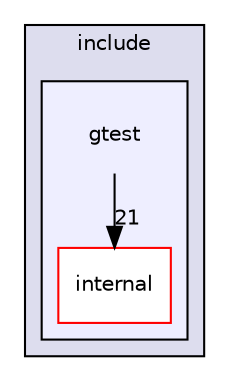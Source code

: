 digraph "build/_deps/googletest-src/googletest/include/gtest" {
  bgcolor=transparent;
  compound=true
  node [ fontsize="10", fontname="Helvetica"];
  edge [ labelfontsize="10", labelfontname="Helvetica"];
  subgraph clusterdir_65c2869a7074b008415232db837a30d1 {
    graph [ bgcolor="#ddddee", pencolor="black", label="include" fontname="Helvetica", fontsize="10", URL="dir_65c2869a7074b008415232db837a30d1.html"]
  subgraph clusterdir_84cfc63411e2278cbc7a99e8ced82aca {
    graph [ bgcolor="#eeeeff", pencolor="black", label="" URL="dir_84cfc63411e2278cbc7a99e8ced82aca.html"];
    dir_84cfc63411e2278cbc7a99e8ced82aca [shape=plaintext label="gtest"];
  dir_b31bc3ee252332ea6936ad01bf2b998d [shape=box label="internal" fillcolor="white" style="filled" color="red" URL="dir_b31bc3ee252332ea6936ad01bf2b998d.html"];
  }
  }
  dir_84cfc63411e2278cbc7a99e8ced82aca->dir_b31bc3ee252332ea6936ad01bf2b998d [headlabel="21", labeldistance=1.5 headhref="dir_000016_000017.html"];
}
